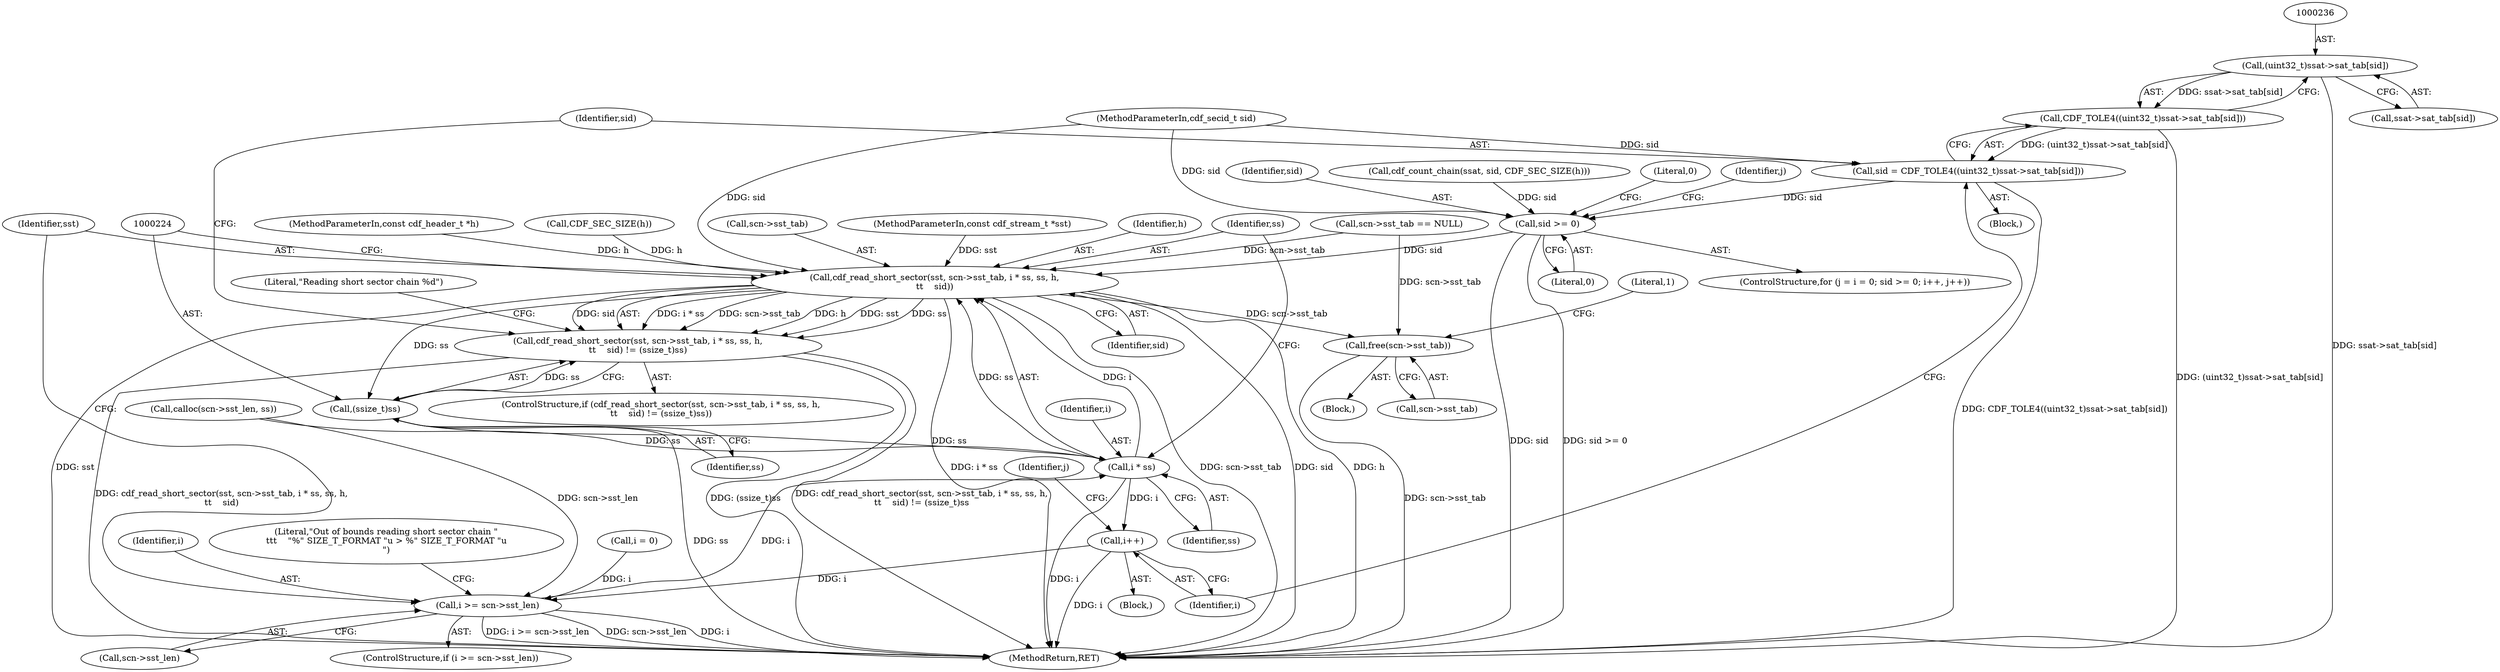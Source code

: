 digraph "0_file_1aec04dbf8a24b8a6ba64c4f74efa0628e36db0b_1@array" {
"1000235" [label="(Call,(uint32_t)ssat->sat_tab[sid])"];
"1000234" [label="(Call,CDF_TOLE4((uint32_t)ssat->sat_tab[sid]))"];
"1000232" [label="(Call,sid = CDF_TOLE4((uint32_t)ssat->sat_tab[sid]))"];
"1000171" [label="(Call,sid >= 0)"];
"1000212" [label="(Call,cdf_read_short_sector(sst, scn->sst_tab, i * ss, ss, h,\n\t\t    sid))"];
"1000211" [label="(Call,cdf_read_short_sector(sst, scn->sst_tab, i * ss, ss, h,\n\t\t    sid) != (ssize_t)ss)"];
"1000223" [label="(Call,(ssize_t)ss)"];
"1000217" [label="(Call,i * ss)"];
"1000175" [label="(Call,i++)"];
"1000192" [label="(Call,i >= scn->sst_len)"];
"1000245" [label="(Call,free(scn->sst_tab))"];
"1000222" [label="(Identifier,sid)"];
"1000165" [label="(ControlStructure,for (j = i = 0; sid >= 0; i++, j++))"];
"1000213" [label="(Identifier,sst)"];
"1000200" [label="(Literal,\"Out of bounds reading short sector chain \"\n\t\t\t    \"%\" SIZE_T_FORMAT \"u > %\" SIZE_T_FORMAT \"u\n\")"];
"1000104" [label="(MethodParameterIn,cdf_secid_t sid)"];
"1000194" [label="(Call,scn->sst_len)"];
"1000101" [label="(MethodParameterIn,const cdf_header_t *h)"];
"1000171" [label="(Call,sid >= 0)"];
"1000245" [label="(Call,free(scn->sst_tab))"];
"1000232" [label="(Call,sid = CDF_TOLE4((uint32_t)ssat->sat_tab[sid]))"];
"1000176" [label="(Identifier,i)"];
"1000179" [label="(Block,)"];
"1000229" [label="(Literal,\"Reading short sector chain %d\")"];
"1000235" [label="(Call,(uint32_t)ssat->sat_tab[sid])"];
"1000119" [label="(Call,cdf_count_chain(ssat, sid, CDF_SEC_SIZE(h)))"];
"1000191" [label="(ControlStructure,if (i >= scn->sst_len))"];
"1000214" [label="(Call,scn->sst_tab)"];
"1000103" [label="(MethodParameterIn,const cdf_stream_t *sst)"];
"1000246" [label="(Call,scn->sst_tab)"];
"1000243" [label="(Literal,0)"];
"1000174" [label="(Block,)"];
"1000178" [label="(Identifier,j)"];
"1000221" [label="(Identifier,h)"];
"1000233" [label="(Identifier,sid)"];
"1000192" [label="(Call,i >= scn->sst_len)"];
"1000151" [label="(Call,calloc(scn->sst_len, ss))"];
"1000219" [label="(Identifier,ss)"];
"1000168" [label="(Call,i = 0)"];
"1000237" [label="(Call,ssat->sat_tab[sid])"];
"1000217" [label="(Call,i * ss)"];
"1000157" [label="(Call,scn->sst_tab == NULL)"];
"1000175" [label="(Call,i++)"];
"1000220" [label="(Identifier,ss)"];
"1000218" [label="(Identifier,i)"];
"1000122" [label="(Call,CDF_SEC_SIZE(h))"];
"1000193" [label="(Identifier,i)"];
"1000173" [label="(Literal,0)"];
"1000212" [label="(Call,cdf_read_short_sector(sst, scn->sst_tab, i * ss, ss, h,\n\t\t    sid))"];
"1000182" [label="(Identifier,j)"];
"1000172" [label="(Identifier,sid)"];
"1000210" [label="(ControlStructure,if (cdf_read_short_sector(sst, scn->sst_tab, i * ss, ss, h,\n\t\t    sid) != (ssize_t)ss))"];
"1000251" [label="(Literal,1)"];
"1000252" [label="(MethodReturn,RET)"];
"1000225" [label="(Identifier,ss)"];
"1000107" [label="(Block,)"];
"1000223" [label="(Call,(ssize_t)ss)"];
"1000234" [label="(Call,CDF_TOLE4((uint32_t)ssat->sat_tab[sid]))"];
"1000211" [label="(Call,cdf_read_short_sector(sst, scn->sst_tab, i * ss, ss, h,\n\t\t    sid) != (ssize_t)ss)"];
"1000235" -> "1000234"  [label="AST: "];
"1000235" -> "1000237"  [label="CFG: "];
"1000236" -> "1000235"  [label="AST: "];
"1000237" -> "1000235"  [label="AST: "];
"1000234" -> "1000235"  [label="CFG: "];
"1000235" -> "1000252"  [label="DDG: ssat->sat_tab[sid]"];
"1000235" -> "1000234"  [label="DDG: ssat->sat_tab[sid]"];
"1000234" -> "1000232"  [label="AST: "];
"1000232" -> "1000234"  [label="CFG: "];
"1000234" -> "1000252"  [label="DDG: (uint32_t)ssat->sat_tab[sid]"];
"1000234" -> "1000232"  [label="DDG: (uint32_t)ssat->sat_tab[sid]"];
"1000232" -> "1000179"  [label="AST: "];
"1000233" -> "1000232"  [label="AST: "];
"1000176" -> "1000232"  [label="CFG: "];
"1000232" -> "1000252"  [label="DDG: CDF_TOLE4((uint32_t)ssat->sat_tab[sid])"];
"1000232" -> "1000171"  [label="DDG: sid"];
"1000104" -> "1000232"  [label="DDG: sid"];
"1000171" -> "1000165"  [label="AST: "];
"1000171" -> "1000173"  [label="CFG: "];
"1000172" -> "1000171"  [label="AST: "];
"1000173" -> "1000171"  [label="AST: "];
"1000182" -> "1000171"  [label="CFG: "];
"1000243" -> "1000171"  [label="CFG: "];
"1000171" -> "1000252"  [label="DDG: sid"];
"1000171" -> "1000252"  [label="DDG: sid >= 0"];
"1000119" -> "1000171"  [label="DDG: sid"];
"1000104" -> "1000171"  [label="DDG: sid"];
"1000171" -> "1000212"  [label="DDG: sid"];
"1000212" -> "1000211"  [label="AST: "];
"1000212" -> "1000222"  [label="CFG: "];
"1000213" -> "1000212"  [label="AST: "];
"1000214" -> "1000212"  [label="AST: "];
"1000217" -> "1000212"  [label="AST: "];
"1000220" -> "1000212"  [label="AST: "];
"1000221" -> "1000212"  [label="AST: "];
"1000222" -> "1000212"  [label="AST: "];
"1000224" -> "1000212"  [label="CFG: "];
"1000212" -> "1000252"  [label="DDG: h"];
"1000212" -> "1000252"  [label="DDG: i * ss"];
"1000212" -> "1000252"  [label="DDG: scn->sst_tab"];
"1000212" -> "1000252"  [label="DDG: sid"];
"1000212" -> "1000252"  [label="DDG: sst"];
"1000212" -> "1000211"  [label="DDG: i * ss"];
"1000212" -> "1000211"  [label="DDG: scn->sst_tab"];
"1000212" -> "1000211"  [label="DDG: h"];
"1000212" -> "1000211"  [label="DDG: sst"];
"1000212" -> "1000211"  [label="DDG: ss"];
"1000212" -> "1000211"  [label="DDG: sid"];
"1000103" -> "1000212"  [label="DDG: sst"];
"1000157" -> "1000212"  [label="DDG: scn->sst_tab"];
"1000217" -> "1000212"  [label="DDG: i"];
"1000217" -> "1000212"  [label="DDG: ss"];
"1000122" -> "1000212"  [label="DDG: h"];
"1000101" -> "1000212"  [label="DDG: h"];
"1000104" -> "1000212"  [label="DDG: sid"];
"1000212" -> "1000223"  [label="DDG: ss"];
"1000212" -> "1000245"  [label="DDG: scn->sst_tab"];
"1000211" -> "1000210"  [label="AST: "];
"1000211" -> "1000223"  [label="CFG: "];
"1000223" -> "1000211"  [label="AST: "];
"1000229" -> "1000211"  [label="CFG: "];
"1000233" -> "1000211"  [label="CFG: "];
"1000211" -> "1000252"  [label="DDG: cdf_read_short_sector(sst, scn->sst_tab, i * ss, ss, h,\n\t\t    sid)"];
"1000211" -> "1000252"  [label="DDG: (ssize_t)ss"];
"1000211" -> "1000252"  [label="DDG: cdf_read_short_sector(sst, scn->sst_tab, i * ss, ss, h,\n\t\t    sid) != (ssize_t)ss"];
"1000223" -> "1000211"  [label="DDG: ss"];
"1000223" -> "1000225"  [label="CFG: "];
"1000224" -> "1000223"  [label="AST: "];
"1000225" -> "1000223"  [label="AST: "];
"1000223" -> "1000252"  [label="DDG: ss"];
"1000223" -> "1000217"  [label="DDG: ss"];
"1000217" -> "1000219"  [label="CFG: "];
"1000218" -> "1000217"  [label="AST: "];
"1000219" -> "1000217"  [label="AST: "];
"1000220" -> "1000217"  [label="CFG: "];
"1000217" -> "1000252"  [label="DDG: i"];
"1000217" -> "1000175"  [label="DDG: i"];
"1000192" -> "1000217"  [label="DDG: i"];
"1000151" -> "1000217"  [label="DDG: ss"];
"1000175" -> "1000174"  [label="AST: "];
"1000175" -> "1000176"  [label="CFG: "];
"1000176" -> "1000175"  [label="AST: "];
"1000178" -> "1000175"  [label="CFG: "];
"1000175" -> "1000252"  [label="DDG: i"];
"1000175" -> "1000192"  [label="DDG: i"];
"1000192" -> "1000191"  [label="AST: "];
"1000192" -> "1000194"  [label="CFG: "];
"1000193" -> "1000192"  [label="AST: "];
"1000194" -> "1000192"  [label="AST: "];
"1000200" -> "1000192"  [label="CFG: "];
"1000213" -> "1000192"  [label="CFG: "];
"1000192" -> "1000252"  [label="DDG: scn->sst_len"];
"1000192" -> "1000252"  [label="DDG: i"];
"1000192" -> "1000252"  [label="DDG: i >= scn->sst_len"];
"1000168" -> "1000192"  [label="DDG: i"];
"1000151" -> "1000192"  [label="DDG: scn->sst_len"];
"1000245" -> "1000107"  [label="AST: "];
"1000245" -> "1000246"  [label="CFG: "];
"1000246" -> "1000245"  [label="AST: "];
"1000251" -> "1000245"  [label="CFG: "];
"1000245" -> "1000252"  [label="DDG: scn->sst_tab"];
"1000157" -> "1000245"  [label="DDG: scn->sst_tab"];
}
